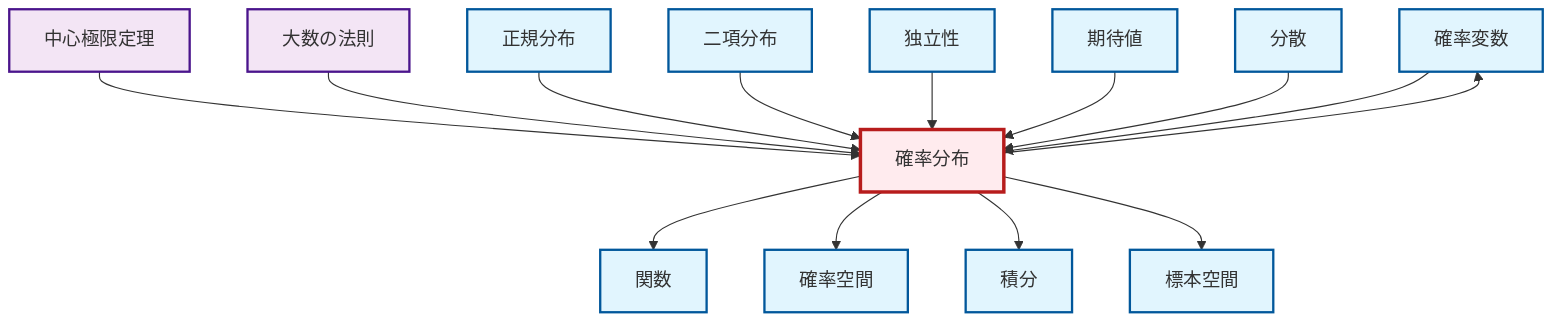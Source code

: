 graph TD
    classDef definition fill:#e1f5fe,stroke:#01579b,stroke-width:2px
    classDef theorem fill:#f3e5f5,stroke:#4a148c,stroke-width:2px
    classDef axiom fill:#fff3e0,stroke:#e65100,stroke-width:2px
    classDef example fill:#e8f5e9,stroke:#1b5e20,stroke-width:2px
    classDef current fill:#ffebee,stroke:#b71c1c,stroke-width:3px
    def-random-variable["確率変数"]:::definition
    thm-central-limit["中心極限定理"]:::theorem
    def-expectation["期待値"]:::definition
    def-normal-distribution["正規分布"]:::definition
    def-sample-space["標本空間"]:::definition
    def-binomial-distribution["二項分布"]:::definition
    def-probability-distribution["確率分布"]:::definition
    thm-law-of-large-numbers["大数の法則"]:::theorem
    def-function["関数"]:::definition
    def-independence["独立性"]:::definition
    def-probability-space["確率空間"]:::definition
    def-integral["積分"]:::definition
    def-variance["分散"]:::definition
    def-probability-distribution --> def-random-variable
    def-probability-distribution --> def-function
    thm-central-limit --> def-probability-distribution
    thm-law-of-large-numbers --> def-probability-distribution
    def-normal-distribution --> def-probability-distribution
    def-binomial-distribution --> def-probability-distribution
    def-independence --> def-probability-distribution
    def-probability-distribution --> def-probability-space
    def-expectation --> def-probability-distribution
    def-variance --> def-probability-distribution
    def-probability-distribution --> def-integral
    def-probability-distribution --> def-sample-space
    def-random-variable --> def-probability-distribution
    class def-probability-distribution current
